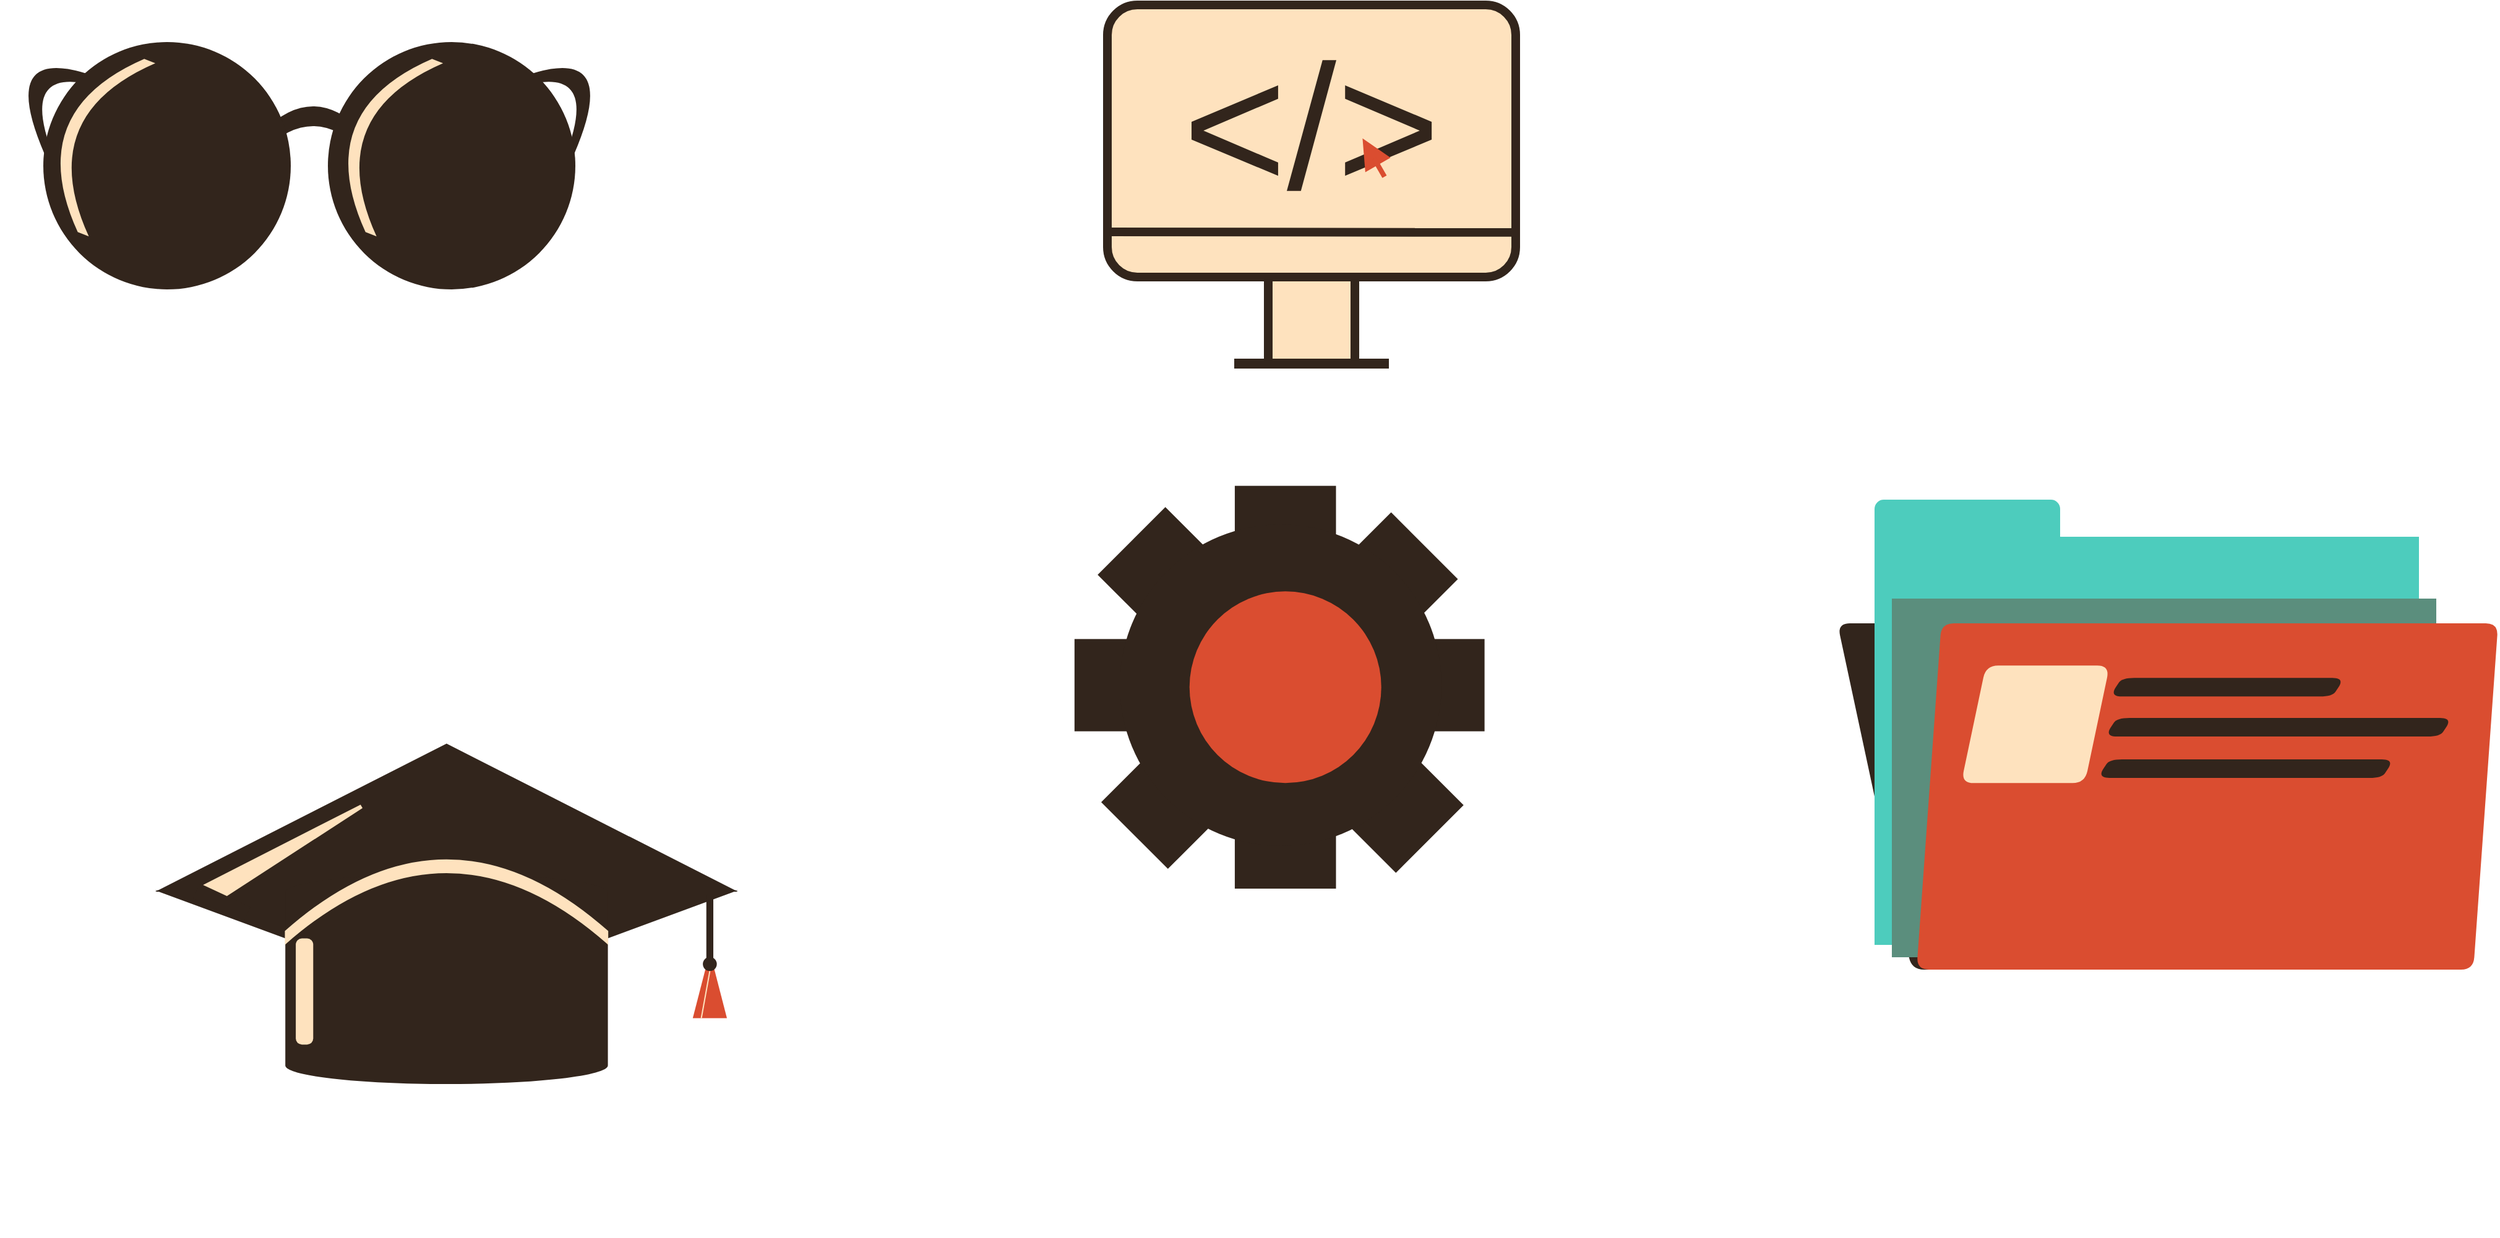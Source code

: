 <mxfile version="16.0.3" type="device"><diagram id="FfM2CvvCtA03EbhKPNS6" name="Page-1"><mxGraphModel dx="3460" dy="1823" grid="1" gridSize="10" guides="1" tooltips="1" connect="1" arrows="1" fold="1" page="1" pageScale="1" pageWidth="827" pageHeight="1169" math="0" shadow="0"><root><mxCell id="0"/><mxCell id="1" parent="0"/><mxCell id="JYZPsIimnY41Q3xnov1W-76" value="" style="rounded=1;whiteSpace=wrap;html=1;fontSize=144;fontColor=#32251C;strokeColor=none;strokeWidth=7;fillColor=#4dccbd;gradientColor=none;" vertex="1" parent="1"><mxGeometry x="1620" y="550" width="150" height="50" as="geometry"/></mxCell><mxCell id="JYZPsIimnY41Q3xnov1W-63" value="" style="shape=parallelogram;perimeter=parallelogramPerimeter;whiteSpace=wrap;html=1;fixedSize=1;fontSize=144;fontColor=#32251C;strokeColor=none;strokeWidth=7;fillColor=#32251C;gradientColor=none;size=60;flipV=1;rounded=1;" vertex="1" parent="1"><mxGeometry x="1590" y="650" width="470" height="280" as="geometry"/></mxCell><mxCell id="JYZPsIimnY41Q3xnov1W-39" value="" style="rounded=0;whiteSpace=wrap;html=1;strokeWidth=7;fillColor=#FEE2BE;gradientColor=none;strokeColor=#32251C;" vertex="1" parent="1"><mxGeometry x="1130" y="350" width="70" height="90" as="geometry"/></mxCell><mxCell id="JYZPsIimnY41Q3xnov1W-5" value="" style="shape=dataStorage;whiteSpace=wrap;html=1;fixedSize=1;rotation=135;size=50.39;fillColor=#32251c;strokeColor=none;" vertex="1" parent="1"><mxGeometry x="520" y="190" width="66" height="80" as="geometry"/></mxCell><mxCell id="JYZPsIimnY41Q3xnov1W-4" value="" style="shape=dataStorage;whiteSpace=wrap;html=1;fixedSize=1;rotation=45;size=50.39;fillColor=#32251c;strokeColor=none;" vertex="1" parent="1"><mxGeometry x="124" y="190" width="66" height="80" as="geometry"/></mxCell><mxCell id="JYZPsIimnY41Q3xnov1W-3" value="" style="shape=dataStorage;whiteSpace=wrap;html=1;fixedSize=1;rotation=90;fillColor=#32251c;strokeColor=none;" vertex="1" parent="1"><mxGeometry x="340" y="210" width="36" height="80" as="geometry"/></mxCell><mxCell id="JYZPsIimnY41Q3xnov1W-1" value="" style="ellipse;whiteSpace=wrap;html=1;aspect=fixed;fillColor=#32251C;strokeColor=none;" vertex="1" parent="1"><mxGeometry x="140" y="180" width="200" height="200" as="geometry"/></mxCell><mxCell id="JYZPsIimnY41Q3xnov1W-2" value="" style="ellipse;whiteSpace=wrap;html=1;aspect=fixed;fillColor=#32251C;strokeColor=none;" vertex="1" parent="1"><mxGeometry x="370" y="180" width="200" height="200" as="geometry"/></mxCell><mxCell id="JYZPsIimnY41Q3xnov1W-33" value="" style="group" vertex="1" connectable="0" parent="1"><mxGeometry x="247.5" y="742.56" width="445" height="403.25" as="geometry"/></mxCell><mxCell id="JYZPsIimnY41Q3xnov1W-29" value="" style="shape=trapezoid;perimeter=trapezoidPerimeter;whiteSpace=wrap;html=1;fixedSize=1;fillColor=#da4d30;gradientColor=none;strokeColor=none;size=17.591;aspect=fixed;" vertex="1" parent="JYZPsIimnY41Q3xnov1W-33"><mxGeometry x="417.409" y="173.225" width="27.591" height="53.49" as="geometry"/></mxCell><mxCell id="JYZPsIimnY41Q3xnov1W-20" value="" style="triangle;whiteSpace=wrap;html=1;fillColor=#32251C;gradientColor=none;rotation=-90;strokeColor=none;" vertex="1" parent="JYZPsIimnY41Q3xnov1W-33"><mxGeometry x="158.526" y="-170.886" width="119.775" height="470.886" as="geometry"/></mxCell><mxCell id="JYZPsIimnY41Q3xnov1W-21" value="" style="triangle;whiteSpace=wrap;html=1;fillColor=#32251C;gradientColor=none;rotation=-90;direction=west;flipH=0;flipV=0;strokeColor=none;" vertex="1" parent="JYZPsIimnY41Q3xnov1W-33"><mxGeometry x="174.98" y="-68.64" width="86.86" height="470.89" as="geometry"/></mxCell><mxCell id="JYZPsIimnY41Q3xnov1W-22" value="" style="shape=cylinder3;whiteSpace=wrap;html=1;boundedLbl=1;backgroundOutline=1;size=15;fillColor=#32251C;gradientColor=none;strokeColor=none;" vertex="1" parent="JYZPsIimnY41Q3xnov1W-33"><mxGeometry x="88.1" y="110" width="260.69" height="170" as="geometry"/></mxCell><mxCell id="JYZPsIimnY41Q3xnov1W-24" value="" style="rounded=1;whiteSpace=wrap;html=1;fillColor=#fee2be;gradientColor=none;strokeColor=none;arcSize=35;" vertex="1" parent="JYZPsIimnY41Q3xnov1W-33"><mxGeometry x="96.553" y="162.215" width="14.091" height="85.823" as="geometry"/></mxCell><mxCell id="JYZPsIimnY41Q3xnov1W-26" value="" style="shape=trapezoid;perimeter=trapezoidPerimeter;whiteSpace=wrap;html=1;fixedSize=1;fillColor=#fee2be;gradientColor=none;strokeColor=none;rotation=60;size=7.46;" vertex="1" parent="JYZPsIimnY41Q3xnov1W-33"><mxGeometry x="78.4" y="19.5" width="18.15" height="143.72" as="geometry"/></mxCell><mxCell id="JYZPsIimnY41Q3xnov1W-27" value="" style="rounded=1;whiteSpace=wrap;html=1;fillColor=#32251C;gradientColor=none;strokeColor=none;" vertex="1" parent="JYZPsIimnY41Q3xnov1W-33"><mxGeometry x="428.372" y="126.835" width="5.636" height="60.759" as="geometry"/></mxCell><mxCell id="JYZPsIimnY41Q3xnov1W-28" value="" style="ellipse;whiteSpace=wrap;html=1;fillColor=#32251C;gradientColor=none;strokeColor=none;aspect=fixed;" vertex="1" parent="JYZPsIimnY41Q3xnov1W-33"><mxGeometry x="425.554" y="177.327" width="11.273" height="11.273" as="geometry"/></mxCell><mxCell id="JYZPsIimnY41Q3xnov1W-31" value="" style="endArrow=none;html=1;rounded=0;strokeColor=#FEE2BE;exitX=0.25;exitY=1;exitDx=0;exitDy=0;entryX=0.5;entryY=1;entryDx=0;entryDy=0;" edge="1" parent="JYZPsIimnY41Q3xnov1W-33" source="JYZPsIimnY41Q3xnov1W-29" target="JYZPsIimnY41Q3xnov1W-28"><mxGeometry width="50" height="50" relative="1" as="geometry"><mxPoint x="408.645" y="212.658" as="sourcePoint"/><mxPoint x="436.827" y="182.278" as="targetPoint"/></mxGeometry></mxCell><mxCell id="JYZPsIimnY41Q3xnov1W-80" value="" style="rounded=0;whiteSpace=wrap;html=1;fontSize=144;fontColor=#32251C;strokeColor=none;strokeWidth=7;fillColor=#32251C;gradientColor=none;rotation=25;" vertex="1" parent="JYZPsIimnY41Q3xnov1W-33"><mxGeometry x="14.23" y="126.67" width="45" height="13.16" as="geometry"/></mxCell><mxCell id="JYZPsIimnY41Q3xnov1W-79" value="" style="shape=dataStorage;whiteSpace=wrap;html=1;fixedSize=1;rotation=90;size=57.97;fillColor=#FEE2BE;strokeColor=none;" vertex="1" parent="JYZPsIimnY41Q3xnov1W-33"><mxGeometry x="183.85" y="2.15" width="69.12" height="261.34" as="geometry"/></mxCell><mxCell id="JYZPsIimnY41Q3xnov1W-35" value="" style="shape=dataStorage;whiteSpace=wrap;html=1;fixedSize=1;rotation=21;size=38.23;fillColor=#FEE2BE;strokeColor=none;" vertex="1" parent="1"><mxGeometry x="157.43" y="183.53" width="47.8" height="150" as="geometry"/></mxCell><mxCell id="JYZPsIimnY41Q3xnov1W-36" value="" style="shape=dataStorage;whiteSpace=wrap;html=1;fixedSize=1;rotation=21;size=38.23;fillColor=#FEE2BE;strokeColor=none;" vertex="1" parent="1"><mxGeometry x="390" y="183.53" width="47.8" height="150" as="geometry"/></mxCell><mxCell id="JYZPsIimnY41Q3xnov1W-38" value="" style="rounded=1;whiteSpace=wrap;html=1;strokeWidth=7;fillColor=#FEE2BE;gradientColor=none;strokeColor=#32251C;arcSize=11;" vertex="1" parent="1"><mxGeometry x="1000" y="150" width="330" height="220" as="geometry"/></mxCell><mxCell id="JYZPsIimnY41Q3xnov1W-41" value="" style="endArrow=none;html=1;rounded=0;strokeColor=#32251C;strokeWidth=8;" edge="1" parent="1"><mxGeometry width="50" height="50" relative="1" as="geometry"><mxPoint x="1102.5" y="440" as="sourcePoint"/><mxPoint x="1227.5" y="440" as="targetPoint"/></mxGeometry></mxCell><mxCell id="JYZPsIimnY41Q3xnov1W-42" value="" style="endArrow=none;html=1;rounded=0;strokeColor=#32251C;strokeWidth=7;entryX=1.006;entryY=0.836;entryDx=0;entryDy=0;entryPerimeter=0;" edge="1" parent="1" target="JYZPsIimnY41Q3xnov1W-38"><mxGeometry width="50" height="50" relative="1" as="geometry"><mxPoint x="1000" y="333.53" as="sourcePoint"/><mxPoint x="1125" y="333.53" as="targetPoint"/></mxGeometry></mxCell><mxCell id="JYZPsIimnY41Q3xnov1W-46" value="&amp;lt;/&amp;gt;" style="text;html=1;strokeColor=none;fillColor=none;align=center;verticalAlign=middle;whiteSpace=wrap;rounded=0;fontColor=#32251C;fontSize=144;strokeWidth=7;" vertex="1" parent="1"><mxGeometry x="1060" y="155" width="210" height="190" as="geometry"/></mxCell><mxCell id="JYZPsIimnY41Q3xnov1W-47" value="" style="triangle;whiteSpace=wrap;html=1;fontSize=144;fontColor=#32251C;strokeColor=none;strokeWidth=7;fillColor=#DA4D30;gradientColor=none;rotation=-120;" vertex="1" parent="1"><mxGeometry x="1200" y="256.82" width="24.84" height="23.54" as="geometry"/></mxCell><mxCell id="JYZPsIimnY41Q3xnov1W-48" value="" style="rounded=0;whiteSpace=wrap;html=1;fontSize=144;fontColor=#32251C;strokeColor=none;strokeWidth=7;fillColor=#DA4D30;gradientColor=none;rotation=-30;" vertex="1" parent="1"><mxGeometry x="1217.76" y="273.15" width="4" height="16.85" as="geometry"/></mxCell><mxCell id="JYZPsIimnY41Q3xnov1W-60" value="" style="rounded=0;whiteSpace=wrap;html=1;fontSize=144;fontColor=#32251C;strokeColor=none;strokeWidth=7;fillColor=#32251C;gradientColor=none;rotation=0;" vertex="1" parent="1"><mxGeometry x="973.42" y="662.7" width="331.39" height="74.6" as="geometry"/></mxCell><mxCell id="JYZPsIimnY41Q3xnov1W-59" value="" style="rounded=0;whiteSpace=wrap;html=1;fontSize=144;fontColor=#32251C;strokeColor=none;strokeWidth=7;fillColor=#32251C;gradientColor=none;rotation=-90;" vertex="1" parent="1"><mxGeometry x="981.01" y="660.78" width="325.69" height="81.78" as="geometry"/></mxCell><mxCell id="JYZPsIimnY41Q3xnov1W-57" value="" style="rounded=0;whiteSpace=wrap;html=1;fontSize=144;fontColor=#32251C;strokeColor=none;strokeWidth=7;fillColor=#32251C;gradientColor=none;rotation=-45;" vertex="1" parent="1"><mxGeometry x="973.42" y="666.29" width="331.39" height="76.27" as="geometry"/></mxCell><mxCell id="JYZPsIimnY41Q3xnov1W-56" value="" style="rounded=0;whiteSpace=wrap;html=1;fontSize=144;fontColor=#32251C;strokeColor=none;strokeWidth=7;fillColor=#32251C;gradientColor=none;rotation=45;" vertex="1" parent="1"><mxGeometry x="969.56" y="665.15" width="340.88" height="77.41" as="geometry"/></mxCell><mxCell id="JYZPsIimnY41Q3xnov1W-50" value="" style="ellipse;whiteSpace=wrap;html=1;aspect=fixed;fontSize=144;fontColor=#32251C;strokeColor=none;strokeWidth=7;fillColor=#32251C;gradientColor=none;" vertex="1" parent="1"><mxGeometry x="1010" y="570" width="260" height="260" as="geometry"/></mxCell><mxCell id="JYZPsIimnY41Q3xnov1W-51" value="" style="ellipse;whiteSpace=wrap;html=1;aspect=fixed;fontSize=144;fontColor=#32251C;strokeColor=none;strokeWidth=7;fillColor=#DA4D30;gradientColor=none;" vertex="1" parent="1"><mxGeometry x="1066.36" y="624.17" width="155" height="155" as="geometry"/></mxCell><mxCell id="JYZPsIimnY41Q3xnov1W-64" value="" style="rounded=0;whiteSpace=wrap;html=1;fontSize=144;fontColor=#32251C;strokeColor=none;strokeWidth=7;fillColor=#4dccbd;gradientColor=none;" vertex="1" parent="1"><mxGeometry x="1620" y="580" width="440" height="330" as="geometry"/></mxCell><mxCell id="JYZPsIimnY41Q3xnov1W-77" value="" style="rounded=0;whiteSpace=wrap;html=1;fontSize=144;fontColor=#32251C;strokeColor=none;strokeWidth=7;fillColor=#5b8e7d;gradientColor=none;" vertex="1" parent="1"><mxGeometry x="1634" y="630" width="440" height="290" as="geometry"/></mxCell><mxCell id="JYZPsIimnY41Q3xnov1W-62" value="" style="shape=parallelogram;perimeter=parallelogramPerimeter;whiteSpace=wrap;html=1;fixedSize=1;fontSize=144;fontColor=#32251C;strokeColor=none;strokeWidth=7;fillColor=#DA4D30;gradientColor=none;rounded=1;" vertex="1" parent="1"><mxGeometry x="1654" y="650" width="470" height="280" as="geometry"/></mxCell><mxCell id="JYZPsIimnY41Q3xnov1W-71" value="" style="shape=parallelogram;perimeter=parallelogramPerimeter;whiteSpace=wrap;html=1;fixedSize=1;fontSize=144;fontColor=#32251C;strokeColor=none;strokeWidth=7;fillColor=#FEE2BE;gradientColor=none;rounded=1;size=20;" vertex="1" parent="1"><mxGeometry x="1690" y="684.17" width="120" height="95" as="geometry"/></mxCell><mxCell id="JYZPsIimnY41Q3xnov1W-72" value="" style="shape=parallelogram;perimeter=parallelogramPerimeter;whiteSpace=wrap;html=1;fixedSize=1;fontSize=144;fontColor=#32251C;strokeColor=none;strokeWidth=7;fillColor=#32251C;gradientColor=none;rounded=1;size=10;" vertex="1" parent="1"><mxGeometry x="1810" y="694.17" width="190" height="15" as="geometry"/></mxCell><mxCell id="JYZPsIimnY41Q3xnov1W-73" value="" style="shape=parallelogram;perimeter=parallelogramPerimeter;whiteSpace=wrap;html=1;fixedSize=1;fontSize=144;fontColor=#32251C;strokeColor=none;strokeWidth=7;fillColor=#32251C;gradientColor=none;rounded=1;size=10;" vertex="1" parent="1"><mxGeometry x="1800" y="760" width="240" height="15" as="geometry"/></mxCell><mxCell id="JYZPsIimnY41Q3xnov1W-74" value="" style="shape=parallelogram;perimeter=parallelogramPerimeter;whiteSpace=wrap;html=1;fixedSize=1;fontSize=144;fontColor=#32251C;strokeColor=none;strokeWidth=7;fillColor=#32251C;gradientColor=none;rounded=1;size=10;" vertex="1" parent="1"><mxGeometry x="1806" y="726.56" width="281" height="15" as="geometry"/></mxCell></root></mxGraphModel></diagram></mxfile>
